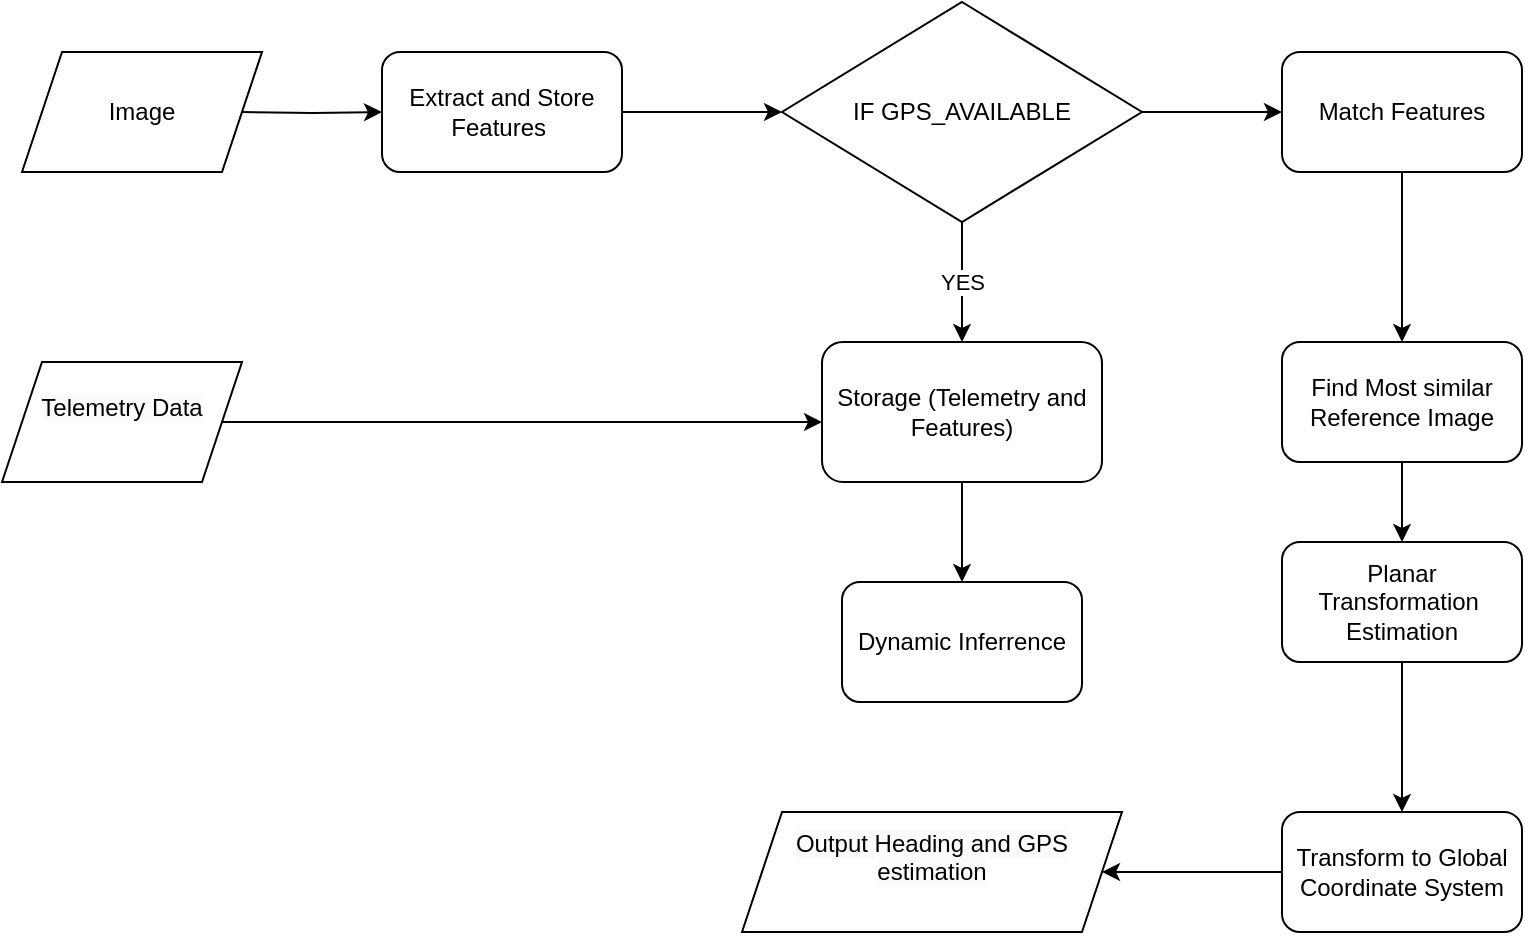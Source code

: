 <mxfile version="24.8.0">
  <diagram name="Page-1" id="8kN37crzs31jJ6h3xRfF">
    <mxGraphModel dx="991" dy="1143" grid="1" gridSize="10" guides="1" tooltips="1" connect="1" arrows="1" fold="1" page="1" pageScale="1" pageWidth="2339" pageHeight="3300" math="0" shadow="0">
      <root>
        <mxCell id="0" />
        <mxCell id="1" parent="0" />
        <mxCell id="vSuzUT9fRqiRy2GzC-CI-5" style="edgeStyle=orthogonalEdgeStyle;rounded=0;orthogonalLoop=1;jettySize=auto;html=1;" parent="1" target="vSuzUT9fRqiRy2GzC-CI-4" edge="1">
          <mxGeometry relative="1" as="geometry">
            <mxPoint x="200" y="175" as="sourcePoint" />
          </mxGeometry>
        </mxCell>
        <mxCell id="vSuzUT9fRqiRy2GzC-CI-46" value="" style="edgeStyle=orthogonalEdgeStyle;rounded=0;orthogonalLoop=1;jettySize=auto;html=1;" parent="1" source="vSuzUT9fRqiRy2GzC-CI-4" target="vSuzUT9fRqiRy2GzC-CI-31" edge="1">
          <mxGeometry relative="1" as="geometry" />
        </mxCell>
        <mxCell id="vSuzUT9fRqiRy2GzC-CI-4" value="Extract and Store Features&amp;nbsp;" style="rounded=1;whiteSpace=wrap;html=1;" parent="1" vertex="1">
          <mxGeometry x="270" y="145" width="120" height="60" as="geometry" />
        </mxCell>
        <mxCell id="JWKQ7L9F3JrfH_YJlZHW-15" value="" style="edgeStyle=orthogonalEdgeStyle;rounded=0;orthogonalLoop=1;jettySize=auto;html=1;" edge="1" parent="1" source="vSuzUT9fRqiRy2GzC-CI-7" target="vSuzUT9fRqiRy2GzC-CI-11">
          <mxGeometry relative="1" as="geometry" />
        </mxCell>
        <mxCell id="vSuzUT9fRqiRy2GzC-CI-7" value="Find Most similar Reference Image" style="rounded=1;whiteSpace=wrap;html=1;" parent="1" vertex="1">
          <mxGeometry x="720" y="290" width="120" height="60" as="geometry" />
        </mxCell>
        <mxCell id="JWKQ7L9F3JrfH_YJlZHW-14" value="" style="edgeStyle=orthogonalEdgeStyle;rounded=0;orthogonalLoop=1;jettySize=auto;html=1;" edge="1" parent="1" source="vSuzUT9fRqiRy2GzC-CI-10" target="vSuzUT9fRqiRy2GzC-CI-7">
          <mxGeometry relative="1" as="geometry" />
        </mxCell>
        <mxCell id="vSuzUT9fRqiRy2GzC-CI-10" value="Match Features" style="rounded=1;whiteSpace=wrap;html=1;" parent="1" vertex="1">
          <mxGeometry x="720" y="145" width="120" height="60" as="geometry" />
        </mxCell>
        <mxCell id="vSuzUT9fRqiRy2GzC-CI-15" style="edgeStyle=orthogonalEdgeStyle;rounded=0;orthogonalLoop=1;jettySize=auto;html=1;" parent="1" source="vSuzUT9fRqiRy2GzC-CI-11" target="vSuzUT9fRqiRy2GzC-CI-12" edge="1">
          <mxGeometry relative="1" as="geometry" />
        </mxCell>
        <mxCell id="vSuzUT9fRqiRy2GzC-CI-11" value="Planar Transformation&amp;nbsp;&lt;div&gt;Estimation&lt;/div&gt;" style="rounded=1;whiteSpace=wrap;html=1;" parent="1" vertex="1">
          <mxGeometry x="720" y="390" width="120" height="60" as="geometry" />
        </mxCell>
        <mxCell id="JWKQ7L9F3JrfH_YJlZHW-6" style="edgeStyle=orthogonalEdgeStyle;rounded=0;orthogonalLoop=1;jettySize=auto;html=1;" edge="1" parent="1" source="vSuzUT9fRqiRy2GzC-CI-12" target="JWKQ7L9F3JrfH_YJlZHW-4">
          <mxGeometry relative="1" as="geometry" />
        </mxCell>
        <mxCell id="vSuzUT9fRqiRy2GzC-CI-12" value="Transform to Global Coordinate System" style="rounded=1;whiteSpace=wrap;html=1;" parent="1" vertex="1">
          <mxGeometry x="720" y="525" width="120" height="60" as="geometry" />
        </mxCell>
        <mxCell id="vSuzUT9fRqiRy2GzC-CI-22" value="Image" style="shape=parallelogram;perimeter=parallelogramPerimeter;whiteSpace=wrap;html=1;fixedSize=1;" parent="1" vertex="1">
          <mxGeometry x="90" y="145" width="120" height="60" as="geometry" />
        </mxCell>
        <mxCell id="JWKQ7L9F3JrfH_YJlZHW-10" value="YES" style="edgeStyle=orthogonalEdgeStyle;rounded=0;orthogonalLoop=1;jettySize=auto;html=1;" edge="1" parent="1" source="vSuzUT9fRqiRy2GzC-CI-31" target="JWKQ7L9F3JrfH_YJlZHW-9">
          <mxGeometry relative="1" as="geometry" />
        </mxCell>
        <mxCell id="JWKQ7L9F3JrfH_YJlZHW-13" value="" style="edgeStyle=orthogonalEdgeStyle;rounded=0;orthogonalLoop=1;jettySize=auto;html=1;" edge="1" parent="1" source="vSuzUT9fRqiRy2GzC-CI-31" target="vSuzUT9fRqiRy2GzC-CI-10">
          <mxGeometry relative="1" as="geometry" />
        </mxCell>
        <mxCell id="vSuzUT9fRqiRy2GzC-CI-31" value="IF GPS_AVAILABLE" style="rhombus;whiteSpace=wrap;html=1;" parent="1" vertex="1">
          <mxGeometry x="470" y="120" width="180" height="110" as="geometry" />
        </mxCell>
        <mxCell id="vSuzUT9fRqiRy2GzC-CI-43" style="edgeStyle=orthogonalEdgeStyle;rounded=0;orthogonalLoop=1;jettySize=auto;html=1;" parent="1" source="vSuzUT9fRqiRy2GzC-CI-40" edge="1">
          <mxGeometry relative="1" as="geometry">
            <mxPoint x="490" y="330" as="targetPoint" />
          </mxGeometry>
        </mxCell>
        <mxCell id="vSuzUT9fRqiRy2GzC-CI-40" value="&#xa;&lt;span style=&quot;color: rgb(0, 0, 0); font-family: Helvetica; font-size: 12px; font-style: normal; font-variant-ligatures: normal; font-variant-caps: normal; font-weight: 400; letter-spacing: normal; orphans: 2; text-align: center; text-indent: 0px; text-transform: none; widows: 2; word-spacing: 0px; -webkit-text-stroke-width: 0px; white-space: normal; background-color: rgb(251, 251, 251); text-decoration-thickness: initial; text-decoration-style: initial; text-decoration-color: initial; display: inline !important; float: none;&quot;&gt;Telemetry Data&lt;/span&gt;&#xa;&#xa;" style="shape=parallelogram;perimeter=parallelogramPerimeter;whiteSpace=wrap;html=1;fixedSize=1;" parent="1" vertex="1">
          <mxGeometry x="80" y="300" width="120" height="60" as="geometry" />
        </mxCell>
        <mxCell id="JWKQ7L9F3JrfH_YJlZHW-4" value="&#xa;&lt;span style=&quot;color: rgb(0, 0, 0); font-family: Helvetica; font-size: 12px; font-style: normal; font-variant-ligatures: normal; font-variant-caps: normal; font-weight: 400; letter-spacing: normal; orphans: 2; text-align: center; text-indent: 0px; text-transform: none; widows: 2; word-spacing: 0px; -webkit-text-stroke-width: 0px; white-space: normal; background-color: rgb(251, 251, 251); text-decoration-thickness: initial; text-decoration-style: initial; text-decoration-color: initial; display: inline !important; float: none;&quot;&gt;Output Heading and GPS estimation&lt;/span&gt;&#xa;&#xa;" style="shape=parallelogram;perimeter=parallelogramPerimeter;whiteSpace=wrap;html=1;fixedSize=1;" vertex="1" parent="1">
          <mxGeometry x="450" y="525" width="190" height="60" as="geometry" />
        </mxCell>
        <mxCell id="JWKQ7L9F3JrfH_YJlZHW-8" value="Dynamic Inferrence" style="rounded=1;whiteSpace=wrap;html=1;" vertex="1" parent="1">
          <mxGeometry x="500" y="410" width="120" height="60" as="geometry" />
        </mxCell>
        <mxCell id="JWKQ7L9F3JrfH_YJlZHW-11" style="edgeStyle=orthogonalEdgeStyle;rounded=0;orthogonalLoop=1;jettySize=auto;html=1;entryX=0.5;entryY=0;entryDx=0;entryDy=0;" edge="1" parent="1" source="JWKQ7L9F3JrfH_YJlZHW-9" target="JWKQ7L9F3JrfH_YJlZHW-8">
          <mxGeometry relative="1" as="geometry" />
        </mxCell>
        <mxCell id="JWKQ7L9F3JrfH_YJlZHW-9" value="Storage (Telemetry and Features)" style="rounded=1;whiteSpace=wrap;html=1;" vertex="1" parent="1">
          <mxGeometry x="490" y="290" width="140" height="70" as="geometry" />
        </mxCell>
      </root>
    </mxGraphModel>
  </diagram>
</mxfile>
